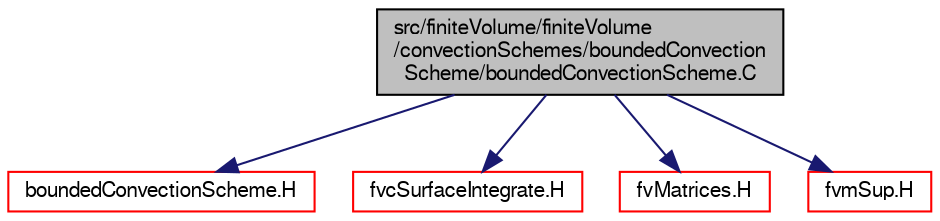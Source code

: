 digraph "src/finiteVolume/finiteVolume/convectionSchemes/boundedConvectionScheme/boundedConvectionScheme.C"
{
  bgcolor="transparent";
  edge [fontname="FreeSans",fontsize="10",labelfontname="FreeSans",labelfontsize="10"];
  node [fontname="FreeSans",fontsize="10",shape=record];
  Node0 [label="src/finiteVolume/finiteVolume\l/convectionSchemes/boundedConvection\lScheme/boundedConvectionScheme.C",height=0.2,width=0.4,color="black", fillcolor="grey75", style="filled", fontcolor="black"];
  Node0 -> Node1 [color="midnightblue",fontsize="10",style="solid",fontname="FreeSans"];
  Node1 [label="boundedConvectionScheme.H",height=0.2,width=0.4,color="red",URL="$a02759.html"];
  Node0 -> Node83 [color="midnightblue",fontsize="10",style="solid",fontname="FreeSans"];
  Node83 [label="fvcSurfaceIntegrate.H",height=0.2,width=0.4,color="red",URL="$a03044.html",tooltip="Surface integrate surfaceField creating a volField. Surface sum a surfaceField creating a volField..."];
  Node0 -> Node84 [color="midnightblue",fontsize="10",style="solid",fontname="FreeSans"];
  Node84 [label="fvMatrices.H",height=0.2,width=0.4,color="red",URL="$a03272.html",tooltip="A special matrix type and solver, designed for finite volume solutions of scalar equations. "];
  Node0 -> Node319 [color="midnightblue",fontsize="10",style="solid",fontname="FreeSans"];
  Node319 [label="fvmSup.H",height=0.2,width=0.4,color="red",URL="$a03083.html",tooltip="Calculate the matrix for implicit and explicit sources. "];
}
